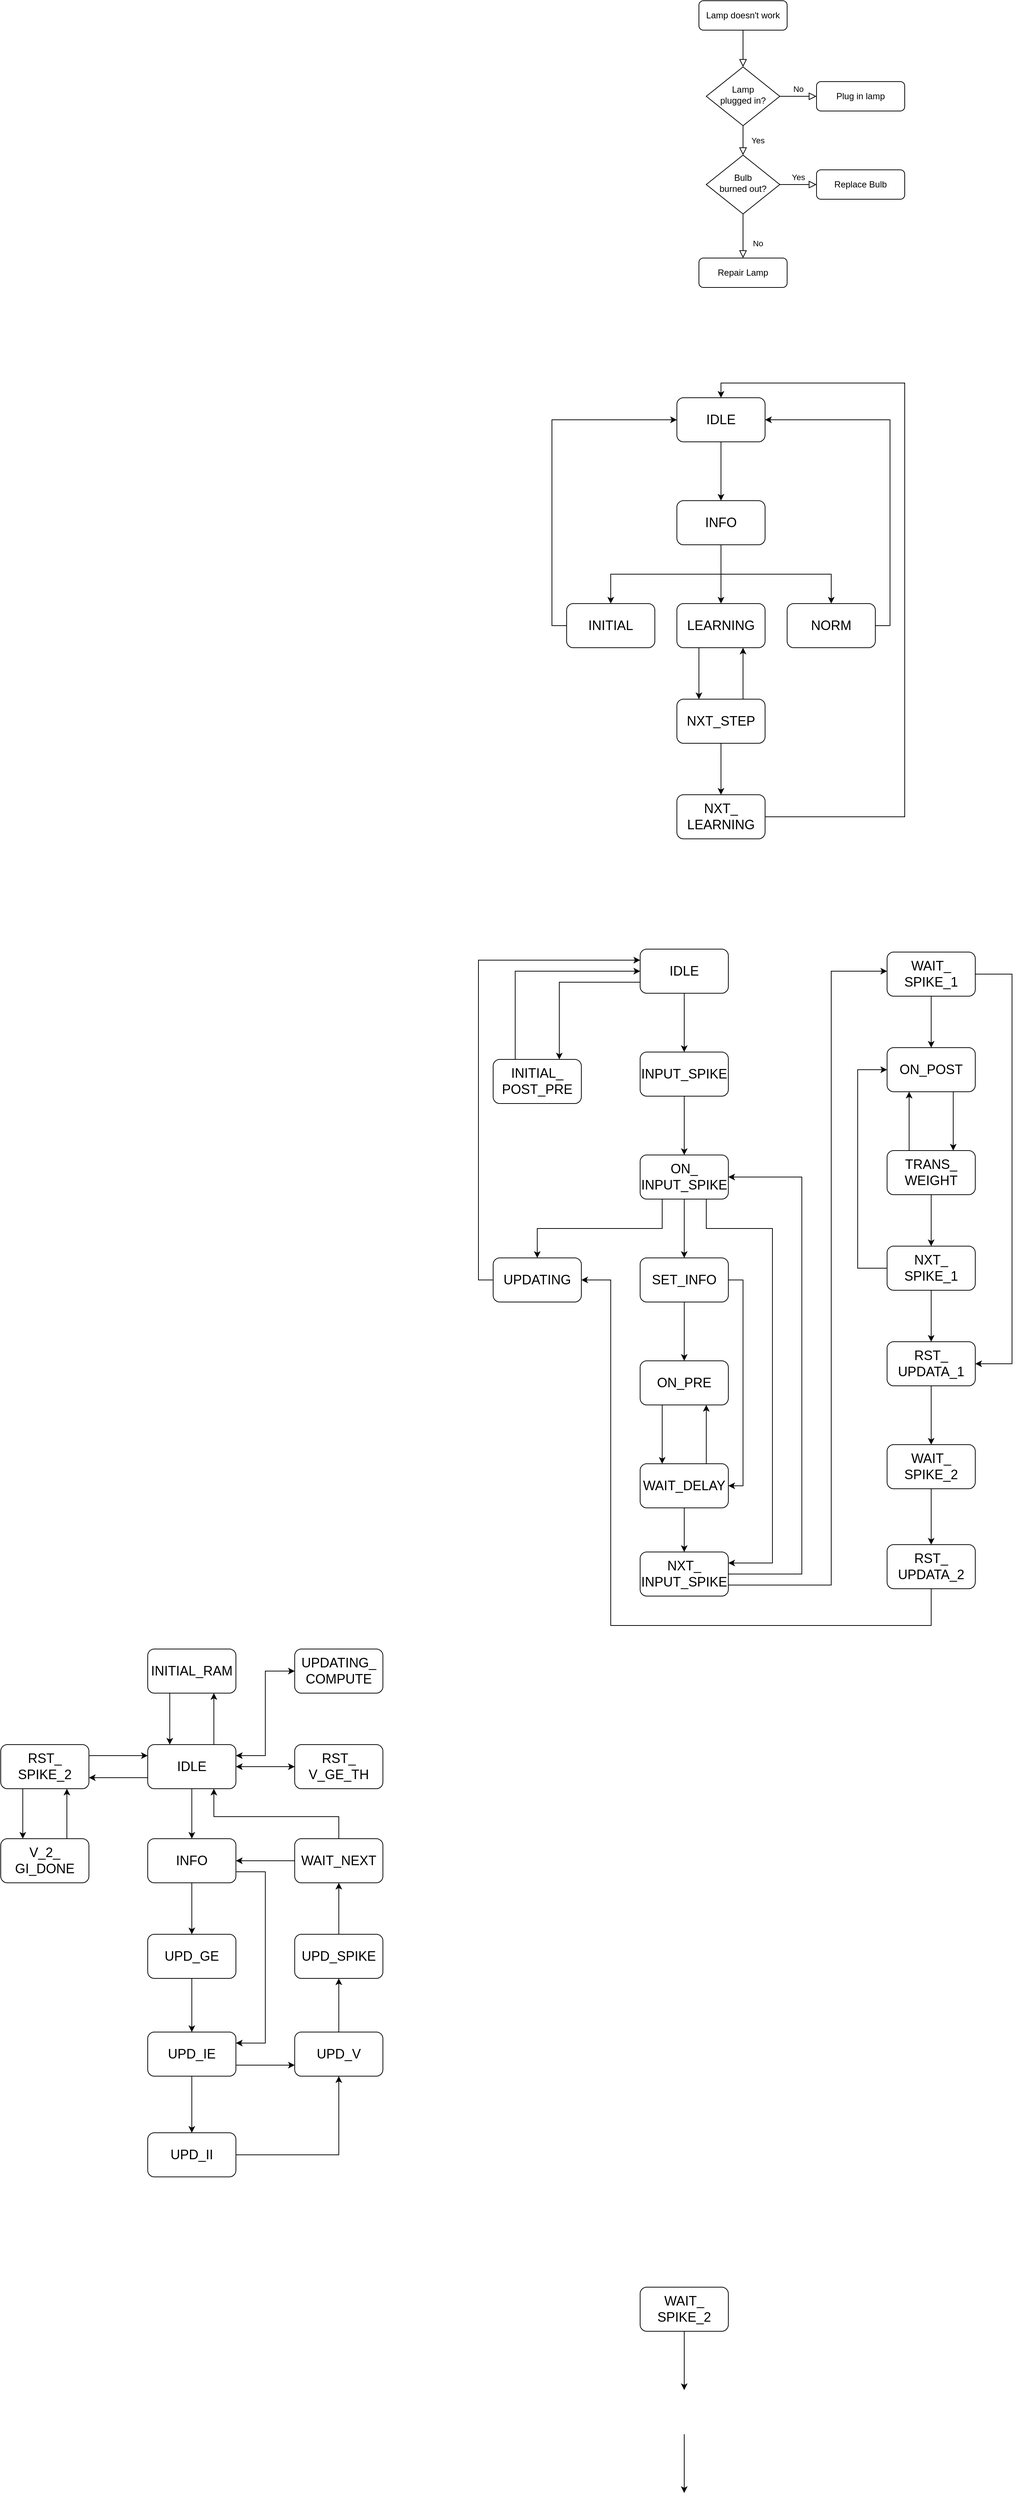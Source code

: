 <mxfile version="23.1.6" type="github">
  <diagram id="C5RBs43oDa-KdzZeNtuy" name="Page-1">
    <mxGraphModel dx="3267" dy="1254" grid="1" gridSize="10" guides="1" tooltips="1" connect="1" arrows="1" fold="1" page="1" pageScale="1" pageWidth="827" pageHeight="1169" math="0" shadow="0">
      <root>
        <mxCell id="WIyWlLk6GJQsqaUBKTNV-0" />
        <mxCell id="WIyWlLk6GJQsqaUBKTNV-1" parent="WIyWlLk6GJQsqaUBKTNV-0" />
        <mxCell id="WIyWlLk6GJQsqaUBKTNV-2" value="" style="rounded=0;html=1;jettySize=auto;orthogonalLoop=1;fontSize=11;endArrow=block;endFill=0;endSize=8;strokeWidth=1;shadow=0;labelBackgroundColor=none;edgeStyle=orthogonalEdgeStyle;" parent="WIyWlLk6GJQsqaUBKTNV-1" source="WIyWlLk6GJQsqaUBKTNV-3" target="WIyWlLk6GJQsqaUBKTNV-6" edge="1">
          <mxGeometry relative="1" as="geometry" />
        </mxCell>
        <mxCell id="WIyWlLk6GJQsqaUBKTNV-3" value="Lamp doesn&#39;t work" style="rounded=1;whiteSpace=wrap;html=1;fontSize=12;glass=0;strokeWidth=1;shadow=0;" parent="WIyWlLk6GJQsqaUBKTNV-1" vertex="1">
          <mxGeometry x="160" y="80" width="120" height="40" as="geometry" />
        </mxCell>
        <mxCell id="WIyWlLk6GJQsqaUBKTNV-4" value="Yes" style="rounded=0;html=1;jettySize=auto;orthogonalLoop=1;fontSize=11;endArrow=block;endFill=0;endSize=8;strokeWidth=1;shadow=0;labelBackgroundColor=none;edgeStyle=orthogonalEdgeStyle;" parent="WIyWlLk6GJQsqaUBKTNV-1" source="WIyWlLk6GJQsqaUBKTNV-6" target="WIyWlLk6GJQsqaUBKTNV-10" edge="1">
          <mxGeometry y="20" relative="1" as="geometry">
            <mxPoint as="offset" />
          </mxGeometry>
        </mxCell>
        <mxCell id="WIyWlLk6GJQsqaUBKTNV-5" value="No" style="edgeStyle=orthogonalEdgeStyle;rounded=0;html=1;jettySize=auto;orthogonalLoop=1;fontSize=11;endArrow=block;endFill=0;endSize=8;strokeWidth=1;shadow=0;labelBackgroundColor=none;" parent="WIyWlLk6GJQsqaUBKTNV-1" source="WIyWlLk6GJQsqaUBKTNV-6" target="WIyWlLk6GJQsqaUBKTNV-7" edge="1">
          <mxGeometry y="10" relative="1" as="geometry">
            <mxPoint as="offset" />
          </mxGeometry>
        </mxCell>
        <mxCell id="WIyWlLk6GJQsqaUBKTNV-6" value="Lamp&lt;br&gt;plugged in?" style="rhombus;whiteSpace=wrap;html=1;shadow=0;fontFamily=Helvetica;fontSize=12;align=center;strokeWidth=1;spacing=6;spacingTop=-4;" parent="WIyWlLk6GJQsqaUBKTNV-1" vertex="1">
          <mxGeometry x="170" y="170" width="100" height="80" as="geometry" />
        </mxCell>
        <mxCell id="WIyWlLk6GJQsqaUBKTNV-7" value="Plug in lamp" style="rounded=1;whiteSpace=wrap;html=1;fontSize=12;glass=0;strokeWidth=1;shadow=0;" parent="WIyWlLk6GJQsqaUBKTNV-1" vertex="1">
          <mxGeometry x="320" y="190" width="120" height="40" as="geometry" />
        </mxCell>
        <mxCell id="WIyWlLk6GJQsqaUBKTNV-8" value="No" style="rounded=0;html=1;jettySize=auto;orthogonalLoop=1;fontSize=11;endArrow=block;endFill=0;endSize=8;strokeWidth=1;shadow=0;labelBackgroundColor=none;edgeStyle=orthogonalEdgeStyle;" parent="WIyWlLk6GJQsqaUBKTNV-1" source="WIyWlLk6GJQsqaUBKTNV-10" target="WIyWlLk6GJQsqaUBKTNV-11" edge="1">
          <mxGeometry x="0.333" y="20" relative="1" as="geometry">
            <mxPoint as="offset" />
          </mxGeometry>
        </mxCell>
        <mxCell id="WIyWlLk6GJQsqaUBKTNV-9" value="Yes" style="edgeStyle=orthogonalEdgeStyle;rounded=0;html=1;jettySize=auto;orthogonalLoop=1;fontSize=11;endArrow=block;endFill=0;endSize=8;strokeWidth=1;shadow=0;labelBackgroundColor=none;" parent="WIyWlLk6GJQsqaUBKTNV-1" source="WIyWlLk6GJQsqaUBKTNV-10" target="WIyWlLk6GJQsqaUBKTNV-12" edge="1">
          <mxGeometry y="10" relative="1" as="geometry">
            <mxPoint as="offset" />
          </mxGeometry>
        </mxCell>
        <mxCell id="WIyWlLk6GJQsqaUBKTNV-10" value="Bulb&lt;br&gt;burned out?" style="rhombus;whiteSpace=wrap;html=1;shadow=0;fontFamily=Helvetica;fontSize=12;align=center;strokeWidth=1;spacing=6;spacingTop=-4;" parent="WIyWlLk6GJQsqaUBKTNV-1" vertex="1">
          <mxGeometry x="170" y="290" width="100" height="80" as="geometry" />
        </mxCell>
        <mxCell id="WIyWlLk6GJQsqaUBKTNV-11" value="Repair Lamp" style="rounded=1;whiteSpace=wrap;html=1;fontSize=12;glass=0;strokeWidth=1;shadow=0;" parent="WIyWlLk6GJQsqaUBKTNV-1" vertex="1">
          <mxGeometry x="160" y="430" width="120" height="40" as="geometry" />
        </mxCell>
        <mxCell id="WIyWlLk6GJQsqaUBKTNV-12" value="Replace Bulb" style="rounded=1;whiteSpace=wrap;html=1;fontSize=12;glass=0;strokeWidth=1;shadow=0;" parent="WIyWlLk6GJQsqaUBKTNV-1" vertex="1">
          <mxGeometry x="320" y="310" width="120" height="40" as="geometry" />
        </mxCell>
        <mxCell id="yngDn8SlQXvrHjI-wFZV-4" value="" style="edgeStyle=orthogonalEdgeStyle;rounded=0;orthogonalLoop=1;jettySize=auto;html=1;" parent="WIyWlLk6GJQsqaUBKTNV-1" source="yngDn8SlQXvrHjI-wFZV-0" target="yngDn8SlQXvrHjI-wFZV-3" edge="1">
          <mxGeometry relative="1" as="geometry" />
        </mxCell>
        <mxCell id="yngDn8SlQXvrHjI-wFZV-0" value="&lt;font style=&quot;font-size: 18px;&quot;&gt;IDLE&lt;/font&gt;" style="rounded=1;whiteSpace=wrap;html=1;" parent="WIyWlLk6GJQsqaUBKTNV-1" vertex="1">
          <mxGeometry x="130" y="620" width="120" height="60" as="geometry" />
        </mxCell>
        <mxCell id="yngDn8SlQXvrHjI-wFZV-6" value="" style="edgeStyle=orthogonalEdgeStyle;rounded=0;orthogonalLoop=1;jettySize=auto;html=1;" parent="WIyWlLk6GJQsqaUBKTNV-1" source="yngDn8SlQXvrHjI-wFZV-3" target="yngDn8SlQXvrHjI-wFZV-5" edge="1">
          <mxGeometry relative="1" as="geometry" />
        </mxCell>
        <mxCell id="yngDn8SlQXvrHjI-wFZV-3" value="&lt;font style=&quot;font-size: 18px;&quot;&gt;INFO&lt;/font&gt;" style="rounded=1;whiteSpace=wrap;html=1;" parent="WIyWlLk6GJQsqaUBKTNV-1" vertex="1">
          <mxGeometry x="130" y="760" width="120" height="60" as="geometry" />
        </mxCell>
        <mxCell id="yngDn8SlQXvrHjI-wFZV-8" value="" style="edgeStyle=orthogonalEdgeStyle;rounded=0;orthogonalLoop=1;jettySize=auto;html=1;" parent="WIyWlLk6GJQsqaUBKTNV-1" target="yngDn8SlQXvrHjI-wFZV-7" edge="1">
          <mxGeometry relative="1" as="geometry">
            <mxPoint x="190" y="860" as="sourcePoint" />
            <Array as="points">
              <mxPoint x="340" y="860" />
            </Array>
          </mxGeometry>
        </mxCell>
        <mxCell id="yngDn8SlQXvrHjI-wFZV-5" value="&lt;font style=&quot;font-size: 18px;&quot;&gt;LEARNING&lt;/font&gt;" style="rounded=1;whiteSpace=wrap;html=1;" parent="WIyWlLk6GJQsqaUBKTNV-1" vertex="1">
          <mxGeometry x="130" y="900" width="120" height="60" as="geometry" />
        </mxCell>
        <mxCell id="yngDn8SlQXvrHjI-wFZV-10" value="" style="edgeStyle=orthogonalEdgeStyle;rounded=0;orthogonalLoop=1;jettySize=auto;html=1;exitX=0.5;exitY=1;exitDx=0;exitDy=0;" parent="WIyWlLk6GJQsqaUBKTNV-1" source="yngDn8SlQXvrHjI-wFZV-5" target="yngDn8SlQXvrHjI-wFZV-9" edge="1">
          <mxGeometry relative="1" as="geometry">
            <Array as="points">
              <mxPoint x="160" y="960" />
            </Array>
          </mxGeometry>
        </mxCell>
        <mxCell id="yngDn8SlQXvrHjI-wFZV-16" style="edgeStyle=orthogonalEdgeStyle;rounded=0;orthogonalLoop=1;jettySize=auto;html=1;exitX=1;exitY=0.5;exitDx=0;exitDy=0;entryX=1;entryY=0.5;entryDx=0;entryDy=0;" parent="WIyWlLk6GJQsqaUBKTNV-1" source="yngDn8SlQXvrHjI-wFZV-7" target="yngDn8SlQXvrHjI-wFZV-0" edge="1">
          <mxGeometry relative="1" as="geometry" />
        </mxCell>
        <mxCell id="yngDn8SlQXvrHjI-wFZV-7" value="&lt;span style=&quot;font-size: 18px;&quot;&gt;NORM&lt;/span&gt;" style="whiteSpace=wrap;html=1;rounded=1;" parent="WIyWlLk6GJQsqaUBKTNV-1" vertex="1">
          <mxGeometry x="280" y="900" width="120" height="60" as="geometry" />
        </mxCell>
        <mxCell id="yngDn8SlQXvrHjI-wFZV-12" value="" style="edgeStyle=orthogonalEdgeStyle;rounded=0;orthogonalLoop=1;jettySize=auto;html=1;" parent="WIyWlLk6GJQsqaUBKTNV-1" source="yngDn8SlQXvrHjI-wFZV-9" target="yngDn8SlQXvrHjI-wFZV-11" edge="1">
          <mxGeometry relative="1" as="geometry" />
        </mxCell>
        <mxCell id="yngDn8SlQXvrHjI-wFZV-17" style="edgeStyle=orthogonalEdgeStyle;rounded=0;orthogonalLoop=1;jettySize=auto;html=1;exitX=0.75;exitY=0;exitDx=0;exitDy=0;entryX=0.75;entryY=1;entryDx=0;entryDy=0;" parent="WIyWlLk6GJQsqaUBKTNV-1" source="yngDn8SlQXvrHjI-wFZV-9" target="yngDn8SlQXvrHjI-wFZV-5" edge="1">
          <mxGeometry relative="1" as="geometry" />
        </mxCell>
        <mxCell id="yngDn8SlQXvrHjI-wFZV-9" value="&lt;span style=&quot;font-size: 18px;&quot;&gt;NXT_STEP&lt;/span&gt;" style="whiteSpace=wrap;html=1;rounded=1;" parent="WIyWlLk6GJQsqaUBKTNV-1" vertex="1">
          <mxGeometry x="130" y="1030" width="120" height="60" as="geometry" />
        </mxCell>
        <mxCell id="yngDn8SlQXvrHjI-wFZV-14" value="" style="edgeStyle=orthogonalEdgeStyle;rounded=0;orthogonalLoop=1;jettySize=auto;html=1;exitX=0.5;exitY=1;exitDx=0;exitDy=0;" parent="WIyWlLk6GJQsqaUBKTNV-1" source="yngDn8SlQXvrHjI-wFZV-3" target="yngDn8SlQXvrHjI-wFZV-13" edge="1">
          <mxGeometry relative="1" as="geometry" />
        </mxCell>
        <mxCell id="yngDn8SlQXvrHjI-wFZV-18" style="edgeStyle=orthogonalEdgeStyle;rounded=0;orthogonalLoop=1;jettySize=auto;html=1;exitX=1;exitY=0.5;exitDx=0;exitDy=0;entryX=0.5;entryY=0;entryDx=0;entryDy=0;" parent="WIyWlLk6GJQsqaUBKTNV-1" source="yngDn8SlQXvrHjI-wFZV-11" target="yngDn8SlQXvrHjI-wFZV-0" edge="1">
          <mxGeometry relative="1" as="geometry">
            <Array as="points">
              <mxPoint x="440" y="1190" />
              <mxPoint x="440" y="600" />
              <mxPoint x="190" y="600" />
            </Array>
          </mxGeometry>
        </mxCell>
        <mxCell id="yngDn8SlQXvrHjI-wFZV-11" value="&lt;span style=&quot;font-size: 18px;&quot;&gt;NXT_&lt;br&gt;LEARNING&lt;/span&gt;" style="whiteSpace=wrap;html=1;rounded=1;" parent="WIyWlLk6GJQsqaUBKTNV-1" vertex="1">
          <mxGeometry x="130" y="1160" width="120" height="60" as="geometry" />
        </mxCell>
        <mxCell id="yngDn8SlQXvrHjI-wFZV-15" style="edgeStyle=orthogonalEdgeStyle;rounded=0;orthogonalLoop=1;jettySize=auto;html=1;exitX=0;exitY=0.5;exitDx=0;exitDy=0;entryX=0;entryY=0.5;entryDx=0;entryDy=0;" parent="WIyWlLk6GJQsqaUBKTNV-1" source="yngDn8SlQXvrHjI-wFZV-13" target="yngDn8SlQXvrHjI-wFZV-0" edge="1">
          <mxGeometry relative="1" as="geometry" />
        </mxCell>
        <mxCell id="yngDn8SlQXvrHjI-wFZV-13" value="&lt;span style=&quot;font-size: 18px;&quot;&gt;INITIAL&lt;/span&gt;" style="whiteSpace=wrap;html=1;rounded=1;" parent="WIyWlLk6GJQsqaUBKTNV-1" vertex="1">
          <mxGeometry x="-20" y="900" width="120" height="60" as="geometry" />
        </mxCell>
        <mxCell id="yngDn8SlQXvrHjI-wFZV-21" value="" style="edgeStyle=orthogonalEdgeStyle;rounded=0;orthogonalLoop=1;jettySize=auto;html=1;" parent="WIyWlLk6GJQsqaUBKTNV-1" source="yngDn8SlQXvrHjI-wFZV-19" target="yngDn8SlQXvrHjI-wFZV-20" edge="1">
          <mxGeometry relative="1" as="geometry" />
        </mxCell>
        <mxCell id="yngDn8SlQXvrHjI-wFZV-54" style="edgeStyle=orthogonalEdgeStyle;rounded=0;orthogonalLoop=1;jettySize=auto;html=1;exitX=0;exitY=0.75;exitDx=0;exitDy=0;entryX=0.75;entryY=0;entryDx=0;entryDy=0;" parent="WIyWlLk6GJQsqaUBKTNV-1" source="yngDn8SlQXvrHjI-wFZV-19" target="yngDn8SlQXvrHjI-wFZV-53" edge="1">
          <mxGeometry relative="1" as="geometry" />
        </mxCell>
        <mxCell id="yngDn8SlQXvrHjI-wFZV-19" value="&lt;font style=&quot;font-size: 18px;&quot;&gt;IDLE&lt;/font&gt;" style="rounded=1;whiteSpace=wrap;html=1;" parent="WIyWlLk6GJQsqaUBKTNV-1" vertex="1">
          <mxGeometry x="80" y="1370" width="120" height="60" as="geometry" />
        </mxCell>
        <mxCell id="yngDn8SlQXvrHjI-wFZV-23" value="" style="edgeStyle=orthogonalEdgeStyle;rounded=0;orthogonalLoop=1;jettySize=auto;html=1;" parent="WIyWlLk6GJQsqaUBKTNV-1" source="yngDn8SlQXvrHjI-wFZV-20" target="yngDn8SlQXvrHjI-wFZV-22" edge="1">
          <mxGeometry relative="1" as="geometry" />
        </mxCell>
        <mxCell id="yngDn8SlQXvrHjI-wFZV-20" value="&lt;font style=&quot;font-size: 18px;&quot;&gt;INPUT_SPIKE&lt;/font&gt;" style="rounded=1;whiteSpace=wrap;html=1;" parent="WIyWlLk6GJQsqaUBKTNV-1" vertex="1">
          <mxGeometry x="80" y="1510" width="120" height="60" as="geometry" />
        </mxCell>
        <mxCell id="yngDn8SlQXvrHjI-wFZV-25" value="" style="edgeStyle=orthogonalEdgeStyle;rounded=0;orthogonalLoop=1;jettySize=auto;html=1;" parent="WIyWlLk6GJQsqaUBKTNV-1" source="yngDn8SlQXvrHjI-wFZV-22" target="yngDn8SlQXvrHjI-wFZV-24" edge="1">
          <mxGeometry relative="1" as="geometry" />
        </mxCell>
        <mxCell id="yngDn8SlQXvrHjI-wFZV-57" style="edgeStyle=orthogonalEdgeStyle;rounded=0;orthogonalLoop=1;jettySize=auto;html=1;exitX=0.5;exitY=1;exitDx=0;exitDy=0;" parent="WIyWlLk6GJQsqaUBKTNV-1" source="yngDn8SlQXvrHjI-wFZV-22" target="yngDn8SlQXvrHjI-wFZV-28" edge="1">
          <mxGeometry relative="1" as="geometry">
            <Array as="points">
              <mxPoint x="110" y="1710" />
              <mxPoint x="110" y="1750" />
              <mxPoint x="-60" y="1750" />
            </Array>
          </mxGeometry>
        </mxCell>
        <mxCell id="yngDn8SlQXvrHjI-wFZV-22" value="&lt;font style=&quot;font-size: 18px;&quot;&gt;ON_&lt;br&gt;INPUT_SPIKE&lt;/font&gt;" style="rounded=1;whiteSpace=wrap;html=1;" parent="WIyWlLk6GJQsqaUBKTNV-1" vertex="1">
          <mxGeometry x="80" y="1650" width="120" height="60" as="geometry" />
        </mxCell>
        <mxCell id="yngDn8SlQXvrHjI-wFZV-27" value="" style="edgeStyle=orthogonalEdgeStyle;rounded=0;orthogonalLoop=1;jettySize=auto;html=1;exitX=0.5;exitY=1;exitDx=0;exitDy=0;entryX=1;entryY=0.25;entryDx=0;entryDy=0;" parent="WIyWlLk6GJQsqaUBKTNV-1" source="yngDn8SlQXvrHjI-wFZV-22" target="yngDn8SlQXvrHjI-wFZV-26" edge="1">
          <mxGeometry relative="1" as="geometry">
            <Array as="points">
              <mxPoint x="170" y="1710" />
              <mxPoint x="170" y="1750" />
              <mxPoint x="260" y="1750" />
              <mxPoint x="260" y="2205" />
            </Array>
          </mxGeometry>
        </mxCell>
        <mxCell id="yngDn8SlQXvrHjI-wFZV-76" style="edgeStyle=orthogonalEdgeStyle;rounded=0;orthogonalLoop=1;jettySize=auto;html=1;exitX=1;exitY=0.5;exitDx=0;exitDy=0;entryX=1;entryY=0.5;entryDx=0;entryDy=0;" parent="WIyWlLk6GJQsqaUBKTNV-1" source="yngDn8SlQXvrHjI-wFZV-24" target="yngDn8SlQXvrHjI-wFZV-32" edge="1">
          <mxGeometry relative="1" as="geometry" />
        </mxCell>
        <mxCell id="yngDn8SlQXvrHjI-wFZV-24" value="&lt;font style=&quot;font-size: 18px;&quot;&gt;SET_INFO&lt;/font&gt;" style="rounded=1;whiteSpace=wrap;html=1;" parent="WIyWlLk6GJQsqaUBKTNV-1" vertex="1">
          <mxGeometry x="80" y="1790" width="120" height="60" as="geometry" />
        </mxCell>
        <mxCell id="yngDn8SlQXvrHjI-wFZV-62" style="edgeStyle=orthogonalEdgeStyle;rounded=0;orthogonalLoop=1;jettySize=auto;html=1;exitX=1;exitY=0.5;exitDx=0;exitDy=0;entryX=1;entryY=0.5;entryDx=0;entryDy=0;" parent="WIyWlLk6GJQsqaUBKTNV-1" source="yngDn8SlQXvrHjI-wFZV-26" target="yngDn8SlQXvrHjI-wFZV-22" edge="1">
          <mxGeometry relative="1" as="geometry">
            <Array as="points">
              <mxPoint x="300" y="2220" />
              <mxPoint x="300" y="1680" />
            </Array>
          </mxGeometry>
        </mxCell>
        <mxCell id="yngDn8SlQXvrHjI-wFZV-63" style="edgeStyle=orthogonalEdgeStyle;rounded=0;orthogonalLoop=1;jettySize=auto;html=1;exitX=1;exitY=0.75;exitDx=0;exitDy=0;" parent="WIyWlLk6GJQsqaUBKTNV-1" source="yngDn8SlQXvrHjI-wFZV-26" target="yngDn8SlQXvrHjI-wFZV-36" edge="1">
          <mxGeometry relative="1" as="geometry">
            <Array as="points">
              <mxPoint x="340" y="2235" />
              <mxPoint x="340" y="1400" />
              <mxPoint x="500" y="1400" />
            </Array>
          </mxGeometry>
        </mxCell>
        <mxCell id="yngDn8SlQXvrHjI-wFZV-26" value="&lt;font style=&quot;font-size: 18px;&quot;&gt;NXT_&lt;br&gt;INPUT_SPIKE&lt;/font&gt;" style="rounded=1;whiteSpace=wrap;html=1;" parent="WIyWlLk6GJQsqaUBKTNV-1" vertex="1">
          <mxGeometry x="80" y="2190" width="120" height="60" as="geometry" />
        </mxCell>
        <mxCell id="yngDn8SlQXvrHjI-wFZV-31" value="" style="edgeStyle=orthogonalEdgeStyle;rounded=0;orthogonalLoop=1;jettySize=auto;html=1;exitX=0.5;exitY=1;exitDx=0;exitDy=0;" parent="WIyWlLk6GJQsqaUBKTNV-1" source="yngDn8SlQXvrHjI-wFZV-24" target="yngDn8SlQXvrHjI-wFZV-30" edge="1">
          <mxGeometry relative="1" as="geometry" />
        </mxCell>
        <mxCell id="yngDn8SlQXvrHjI-wFZV-74" style="edgeStyle=orthogonalEdgeStyle;rounded=0;orthogonalLoop=1;jettySize=auto;html=1;exitX=0;exitY=0.5;exitDx=0;exitDy=0;entryX=0;entryY=0.25;entryDx=0;entryDy=0;" parent="WIyWlLk6GJQsqaUBKTNV-1" source="yngDn8SlQXvrHjI-wFZV-28" target="yngDn8SlQXvrHjI-wFZV-19" edge="1">
          <mxGeometry relative="1" as="geometry" />
        </mxCell>
        <mxCell id="yngDn8SlQXvrHjI-wFZV-28" value="&lt;font style=&quot;font-size: 18px;&quot;&gt;UPDATING&lt;/font&gt;" style="rounded=1;whiteSpace=wrap;html=1;" parent="WIyWlLk6GJQsqaUBKTNV-1" vertex="1">
          <mxGeometry x="-120" y="1790" width="120" height="60" as="geometry" />
        </mxCell>
        <mxCell id="yngDn8SlQXvrHjI-wFZV-33" value="" style="edgeStyle=orthogonalEdgeStyle;rounded=0;orthogonalLoop=1;jettySize=auto;html=1;" parent="WIyWlLk6GJQsqaUBKTNV-1" source="yngDn8SlQXvrHjI-wFZV-30" target="yngDn8SlQXvrHjI-wFZV-32" edge="1">
          <mxGeometry relative="1" as="geometry">
            <Array as="points">
              <mxPoint x="110" y="2020" />
              <mxPoint x="110" y="2020" />
            </Array>
          </mxGeometry>
        </mxCell>
        <mxCell id="yngDn8SlQXvrHjI-wFZV-30" value="&lt;font style=&quot;font-size: 18px;&quot;&gt;ON_PRE&lt;/font&gt;" style="rounded=1;whiteSpace=wrap;html=1;" parent="WIyWlLk6GJQsqaUBKTNV-1" vertex="1">
          <mxGeometry x="80" y="1930" width="120" height="60" as="geometry" />
        </mxCell>
        <mxCell id="yngDn8SlQXvrHjI-wFZV-58" style="edgeStyle=orthogonalEdgeStyle;rounded=0;orthogonalLoop=1;jettySize=auto;html=1;exitX=0.5;exitY=1;exitDx=0;exitDy=0;entryX=0.5;entryY=0;entryDx=0;entryDy=0;" parent="WIyWlLk6GJQsqaUBKTNV-1" source="yngDn8SlQXvrHjI-wFZV-32" target="yngDn8SlQXvrHjI-wFZV-26" edge="1">
          <mxGeometry relative="1" as="geometry" />
        </mxCell>
        <mxCell id="yngDn8SlQXvrHjI-wFZV-59" style="edgeStyle=orthogonalEdgeStyle;rounded=0;orthogonalLoop=1;jettySize=auto;html=1;exitX=0.75;exitY=0;exitDx=0;exitDy=0;entryX=0.75;entryY=1;entryDx=0;entryDy=0;" parent="WIyWlLk6GJQsqaUBKTNV-1" source="yngDn8SlQXvrHjI-wFZV-32" target="yngDn8SlQXvrHjI-wFZV-30" edge="1">
          <mxGeometry relative="1" as="geometry" />
        </mxCell>
        <mxCell id="yngDn8SlQXvrHjI-wFZV-32" value="&lt;font style=&quot;font-size: 18px;&quot;&gt;WAIT_DELAY&lt;/font&gt;" style="rounded=1;whiteSpace=wrap;html=1;" parent="WIyWlLk6GJQsqaUBKTNV-1" vertex="1">
          <mxGeometry x="80" y="2070" width="120" height="60" as="geometry" />
        </mxCell>
        <mxCell id="yngDn8SlQXvrHjI-wFZV-39" value="" style="edgeStyle=orthogonalEdgeStyle;rounded=0;orthogonalLoop=1;jettySize=auto;html=1;" parent="WIyWlLk6GJQsqaUBKTNV-1" source="yngDn8SlQXvrHjI-wFZV-36" target="yngDn8SlQXvrHjI-wFZV-38" edge="1">
          <mxGeometry relative="1" as="geometry" />
        </mxCell>
        <mxCell id="yngDn8SlQXvrHjI-wFZV-65" style="edgeStyle=orthogonalEdgeStyle;rounded=0;orthogonalLoop=1;jettySize=auto;html=1;exitX=1;exitY=0.5;exitDx=0;exitDy=0;entryX=1;entryY=0.5;entryDx=0;entryDy=0;" parent="WIyWlLk6GJQsqaUBKTNV-1" source="yngDn8SlQXvrHjI-wFZV-36" target="yngDn8SlQXvrHjI-wFZV-40" edge="1">
          <mxGeometry relative="1" as="geometry">
            <Array as="points">
              <mxPoint x="586" y="1404" />
              <mxPoint x="586" y="1934" />
            </Array>
          </mxGeometry>
        </mxCell>
        <mxCell id="yngDn8SlQXvrHjI-wFZV-36" value="&lt;font style=&quot;font-size: 18px;&quot;&gt;WAIT_&lt;br&gt;SPIKE_1&lt;/font&gt;" style="rounded=1;whiteSpace=wrap;html=1;" parent="WIyWlLk6GJQsqaUBKTNV-1" vertex="1">
          <mxGeometry x="416" y="1374" width="120" height="60" as="geometry" />
        </mxCell>
        <mxCell id="yngDn8SlQXvrHjI-wFZV-66" style="edgeStyle=orthogonalEdgeStyle;rounded=0;orthogonalLoop=1;jettySize=auto;html=1;exitX=0.75;exitY=1;exitDx=0;exitDy=0;entryX=0.75;entryY=0;entryDx=0;entryDy=0;" parent="WIyWlLk6GJQsqaUBKTNV-1" source="yngDn8SlQXvrHjI-wFZV-38" target="yngDn8SlQXvrHjI-wFZV-42" edge="1">
          <mxGeometry relative="1" as="geometry" />
        </mxCell>
        <mxCell id="yngDn8SlQXvrHjI-wFZV-38" value="&lt;font style=&quot;font-size: 18px;&quot;&gt;ON_POST&lt;/font&gt;" style="rounded=1;whiteSpace=wrap;html=1;" parent="WIyWlLk6GJQsqaUBKTNV-1" vertex="1">
          <mxGeometry x="416" y="1504" width="120" height="60" as="geometry" />
        </mxCell>
        <mxCell id="yngDn8SlQXvrHjI-wFZV-72" value="" style="edgeStyle=orthogonalEdgeStyle;rounded=0;orthogonalLoop=1;jettySize=auto;html=1;" parent="WIyWlLk6GJQsqaUBKTNV-1" source="yngDn8SlQXvrHjI-wFZV-40" target="yngDn8SlQXvrHjI-wFZV-71" edge="1">
          <mxGeometry relative="1" as="geometry" />
        </mxCell>
        <mxCell id="yngDn8SlQXvrHjI-wFZV-40" value="&lt;font style=&quot;font-size: 18px;&quot;&gt;RST_&lt;br&gt;UPDATA_1&lt;/font&gt;" style="rounded=1;whiteSpace=wrap;html=1;" parent="WIyWlLk6GJQsqaUBKTNV-1" vertex="1">
          <mxGeometry x="416" y="1904" width="120" height="60" as="geometry" />
        </mxCell>
        <mxCell id="yngDn8SlQXvrHjI-wFZV-45" value="" style="edgeStyle=orthogonalEdgeStyle;rounded=0;orthogonalLoop=1;jettySize=auto;html=1;" parent="WIyWlLk6GJQsqaUBKTNV-1" source="yngDn8SlQXvrHjI-wFZV-42" target="yngDn8SlQXvrHjI-wFZV-44" edge="1">
          <mxGeometry relative="1" as="geometry" />
        </mxCell>
        <mxCell id="yngDn8SlQXvrHjI-wFZV-68" style="edgeStyle=orthogonalEdgeStyle;rounded=0;orthogonalLoop=1;jettySize=auto;html=1;exitX=0.25;exitY=0;exitDx=0;exitDy=0;entryX=0.25;entryY=1;entryDx=0;entryDy=0;" parent="WIyWlLk6GJQsqaUBKTNV-1" source="yngDn8SlQXvrHjI-wFZV-42" target="yngDn8SlQXvrHjI-wFZV-38" edge="1">
          <mxGeometry relative="1" as="geometry" />
        </mxCell>
        <mxCell id="yngDn8SlQXvrHjI-wFZV-42" value="&lt;font style=&quot;font-size: 18px;&quot;&gt;TRANS_&lt;br&gt;WEIGHT&lt;/font&gt;" style="rounded=1;whiteSpace=wrap;html=1;" parent="WIyWlLk6GJQsqaUBKTNV-1" vertex="1">
          <mxGeometry x="416" y="1644" width="120" height="60" as="geometry" />
        </mxCell>
        <mxCell id="yngDn8SlQXvrHjI-wFZV-69" style="edgeStyle=orthogonalEdgeStyle;rounded=0;orthogonalLoop=1;jettySize=auto;html=1;exitX=0;exitY=0.5;exitDx=0;exitDy=0;entryX=0;entryY=0.5;entryDx=0;entryDy=0;" parent="WIyWlLk6GJQsqaUBKTNV-1" source="yngDn8SlQXvrHjI-wFZV-44" target="yngDn8SlQXvrHjI-wFZV-38" edge="1">
          <mxGeometry relative="1" as="geometry">
            <Array as="points">
              <mxPoint x="376" y="1804" />
              <mxPoint x="376" y="1534" />
            </Array>
          </mxGeometry>
        </mxCell>
        <mxCell id="yngDn8SlQXvrHjI-wFZV-70" style="edgeStyle=orthogonalEdgeStyle;rounded=0;orthogonalLoop=1;jettySize=auto;html=1;exitX=0.5;exitY=1;exitDx=0;exitDy=0;" parent="WIyWlLk6GJQsqaUBKTNV-1" source="yngDn8SlQXvrHjI-wFZV-44" target="yngDn8SlQXvrHjI-wFZV-40" edge="1">
          <mxGeometry relative="1" as="geometry" />
        </mxCell>
        <mxCell id="yngDn8SlQXvrHjI-wFZV-44" value="&lt;font style=&quot;font-size: 18px;&quot;&gt;NXT_&lt;br&gt;SPIKE_1&lt;/font&gt;" style="rounded=1;whiteSpace=wrap;html=1;" parent="WIyWlLk6GJQsqaUBKTNV-1" vertex="1">
          <mxGeometry x="416" y="1774" width="120" height="60" as="geometry" />
        </mxCell>
        <mxCell id="yngDn8SlQXvrHjI-wFZV-49" value="" style="edgeStyle=orthogonalEdgeStyle;rounded=0;orthogonalLoop=1;jettySize=auto;html=1;" parent="WIyWlLk6GJQsqaUBKTNV-1" source="yngDn8SlQXvrHjI-wFZV-46" edge="1">
          <mxGeometry relative="1" as="geometry">
            <mxPoint x="140" y="3330" as="targetPoint" />
          </mxGeometry>
        </mxCell>
        <mxCell id="yngDn8SlQXvrHjI-wFZV-46" value="&lt;font style=&quot;font-size: 18px;&quot;&gt;WAIT_&lt;br&gt;SPIKE_2&lt;/font&gt;" style="rounded=1;whiteSpace=wrap;html=1;" parent="WIyWlLk6GJQsqaUBKTNV-1" vertex="1">
          <mxGeometry x="80" y="3190" width="120" height="60" as="geometry" />
        </mxCell>
        <mxCell id="yngDn8SlQXvrHjI-wFZV-51" value="" style="edgeStyle=orthogonalEdgeStyle;rounded=0;orthogonalLoop=1;jettySize=auto;html=1;" parent="WIyWlLk6GJQsqaUBKTNV-1" edge="1">
          <mxGeometry relative="1" as="geometry">
            <mxPoint x="140" y="3470" as="targetPoint" />
            <mxPoint x="140" y="3390" as="sourcePoint" />
          </mxGeometry>
        </mxCell>
        <mxCell id="yngDn8SlQXvrHjI-wFZV-55" style="edgeStyle=orthogonalEdgeStyle;rounded=0;orthogonalLoop=1;jettySize=auto;html=1;exitX=0.25;exitY=0;exitDx=0;exitDy=0;entryX=0;entryY=0.5;entryDx=0;entryDy=0;" parent="WIyWlLk6GJQsqaUBKTNV-1" source="yngDn8SlQXvrHjI-wFZV-53" target="yngDn8SlQXvrHjI-wFZV-19" edge="1">
          <mxGeometry relative="1" as="geometry" />
        </mxCell>
        <mxCell id="yngDn8SlQXvrHjI-wFZV-53" value="&lt;font style=&quot;font-size: 18px;&quot;&gt;INITIAL_&lt;br&gt;POST_PRE&lt;/font&gt;" style="rounded=1;whiteSpace=wrap;html=1;" parent="WIyWlLk6GJQsqaUBKTNV-1" vertex="1">
          <mxGeometry x="-120" y="1520" width="120" height="60" as="geometry" />
        </mxCell>
        <mxCell id="yngDn8SlQXvrHjI-wFZV-73" style="edgeStyle=orthogonalEdgeStyle;rounded=0;orthogonalLoop=1;jettySize=auto;html=1;exitX=0.5;exitY=1;exitDx=0;exitDy=0;entryX=1;entryY=0.5;entryDx=0;entryDy=0;" parent="WIyWlLk6GJQsqaUBKTNV-1" source="kL40IcF_Q1Un9mVzanB_-0" target="yngDn8SlQXvrHjI-wFZV-28" edge="1">
          <mxGeometry relative="1" as="geometry">
            <Array as="points">
              <mxPoint x="476" y="2240" />
              <mxPoint x="476" y="2290" />
              <mxPoint x="40" y="2290" />
              <mxPoint x="40" y="1820" />
            </Array>
          </mxGeometry>
        </mxCell>
        <mxCell id="kL40IcF_Q1Un9mVzanB_-1" style="edgeStyle=orthogonalEdgeStyle;rounded=0;orthogonalLoop=1;jettySize=auto;html=1;exitX=0.5;exitY=1;exitDx=0;exitDy=0;" edge="1" parent="WIyWlLk6GJQsqaUBKTNV-1" source="yngDn8SlQXvrHjI-wFZV-71" target="kL40IcF_Q1Un9mVzanB_-0">
          <mxGeometry relative="1" as="geometry" />
        </mxCell>
        <mxCell id="yngDn8SlQXvrHjI-wFZV-71" value="&lt;font style=&quot;font-size: 18px;&quot;&gt;WAIT_&lt;br&gt;SPIKE_2&lt;/font&gt;" style="rounded=1;whiteSpace=wrap;html=1;" parent="WIyWlLk6GJQsqaUBKTNV-1" vertex="1">
          <mxGeometry x="416" y="2044" width="120" height="60" as="geometry" />
        </mxCell>
        <mxCell id="kL40IcF_Q1Un9mVzanB_-0" value="&lt;font style=&quot;font-size: 18px;&quot;&gt;RST_&lt;br&gt;UPDATA_2&lt;/font&gt;" style="rounded=1;whiteSpace=wrap;html=1;" vertex="1" parent="WIyWlLk6GJQsqaUBKTNV-1">
          <mxGeometry x="416" y="2180" width="120" height="60" as="geometry" />
        </mxCell>
        <mxCell id="kL40IcF_Q1Un9mVzanB_-4" value="" style="edgeStyle=orthogonalEdgeStyle;rounded=0;orthogonalLoop=1;jettySize=auto;html=1;" edge="1" parent="WIyWlLk6GJQsqaUBKTNV-1" source="kL40IcF_Q1Un9mVzanB_-2" target="kL40IcF_Q1Un9mVzanB_-3">
          <mxGeometry relative="1" as="geometry" />
        </mxCell>
        <mxCell id="kL40IcF_Q1Un9mVzanB_-28" style="edgeStyle=orthogonalEdgeStyle;rounded=0;orthogonalLoop=1;jettySize=auto;html=1;exitX=0.75;exitY=0;exitDx=0;exitDy=0;entryX=0.75;entryY=1;entryDx=0;entryDy=0;" edge="1" parent="WIyWlLk6GJQsqaUBKTNV-1" source="kL40IcF_Q1Un9mVzanB_-2" target="kL40IcF_Q1Un9mVzanB_-7">
          <mxGeometry relative="1" as="geometry" />
        </mxCell>
        <mxCell id="kL40IcF_Q1Un9mVzanB_-29" style="edgeStyle=orthogonalEdgeStyle;rounded=0;orthogonalLoop=1;jettySize=auto;html=1;exitX=1;exitY=0.25;exitDx=0;exitDy=0;entryX=0;entryY=0.5;entryDx=0;entryDy=0;" edge="1" parent="WIyWlLk6GJQsqaUBKTNV-1" source="kL40IcF_Q1Un9mVzanB_-2" target="kL40IcF_Q1Un9mVzanB_-8">
          <mxGeometry relative="1" as="geometry" />
        </mxCell>
        <mxCell id="kL40IcF_Q1Un9mVzanB_-38" style="edgeStyle=orthogonalEdgeStyle;rounded=0;orthogonalLoop=1;jettySize=auto;html=1;exitX=0;exitY=0.75;exitDx=0;exitDy=0;entryX=1;entryY=0.75;entryDx=0;entryDy=0;" edge="1" parent="WIyWlLk6GJQsqaUBKTNV-1" source="kL40IcF_Q1Un9mVzanB_-2" target="kL40IcF_Q1Un9mVzanB_-9">
          <mxGeometry relative="1" as="geometry" />
        </mxCell>
        <mxCell id="kL40IcF_Q1Un9mVzanB_-48" style="edgeStyle=orthogonalEdgeStyle;rounded=0;orthogonalLoop=1;jettySize=auto;html=1;exitX=1;exitY=0.5;exitDx=0;exitDy=0;entryX=0;entryY=0.5;entryDx=0;entryDy=0;" edge="1" parent="WIyWlLk6GJQsqaUBKTNV-1" source="kL40IcF_Q1Un9mVzanB_-2" target="kL40IcF_Q1Un9mVzanB_-44">
          <mxGeometry relative="1" as="geometry" />
        </mxCell>
        <mxCell id="kL40IcF_Q1Un9mVzanB_-2" value="&lt;font style=&quot;font-size: 18px;&quot;&gt;IDLE&lt;/font&gt;" style="rounded=1;whiteSpace=wrap;html=1;" vertex="1" parent="WIyWlLk6GJQsqaUBKTNV-1">
          <mxGeometry x="-590" y="2452" width="120" height="60" as="geometry" />
        </mxCell>
        <mxCell id="kL40IcF_Q1Un9mVzanB_-11" value="" style="edgeStyle=orthogonalEdgeStyle;rounded=0;orthogonalLoop=1;jettySize=auto;html=1;" edge="1" parent="WIyWlLk6GJQsqaUBKTNV-1" source="kL40IcF_Q1Un9mVzanB_-3" target="kL40IcF_Q1Un9mVzanB_-10">
          <mxGeometry relative="1" as="geometry" />
        </mxCell>
        <mxCell id="kL40IcF_Q1Un9mVzanB_-40" style="edgeStyle=orthogonalEdgeStyle;rounded=0;orthogonalLoop=1;jettySize=auto;html=1;exitX=1;exitY=0.75;exitDx=0;exitDy=0;entryX=1;entryY=0.25;entryDx=0;entryDy=0;" edge="1" parent="WIyWlLk6GJQsqaUBKTNV-1" source="kL40IcF_Q1Un9mVzanB_-3" target="kL40IcF_Q1Un9mVzanB_-12">
          <mxGeometry relative="1" as="geometry">
            <Array as="points">
              <mxPoint x="-430" y="2625" />
              <mxPoint x="-430" y="2858" />
            </Array>
          </mxGeometry>
        </mxCell>
        <mxCell id="kL40IcF_Q1Un9mVzanB_-3" value="&lt;font style=&quot;font-size: 18px;&quot;&gt;INFO&lt;/font&gt;" style="rounded=1;whiteSpace=wrap;html=1;" vertex="1" parent="WIyWlLk6GJQsqaUBKTNV-1">
          <mxGeometry x="-590" y="2580" width="120" height="60" as="geometry" />
        </mxCell>
        <mxCell id="kL40IcF_Q1Un9mVzanB_-34" style="edgeStyle=orthogonalEdgeStyle;rounded=0;orthogonalLoop=1;jettySize=auto;html=1;exitX=0.5;exitY=0;exitDx=0;exitDy=0;entryX=0.75;entryY=1;entryDx=0;entryDy=0;" edge="1" parent="WIyWlLk6GJQsqaUBKTNV-1" target="kL40IcF_Q1Un9mVzanB_-2">
          <mxGeometry relative="1" as="geometry">
            <mxPoint x="-330" y="2580" as="sourcePoint" />
            <Array as="points">
              <mxPoint x="-330" y="2550" />
              <mxPoint x="-500" y="2550" />
            </Array>
          </mxGeometry>
        </mxCell>
        <mxCell id="kL40IcF_Q1Un9mVzanB_-27" style="edgeStyle=orthogonalEdgeStyle;rounded=0;orthogonalLoop=1;jettySize=auto;html=1;exitX=0.25;exitY=1;exitDx=0;exitDy=0;entryX=0.25;entryY=0;entryDx=0;entryDy=0;" edge="1" parent="WIyWlLk6GJQsqaUBKTNV-1" source="kL40IcF_Q1Un9mVzanB_-7" target="kL40IcF_Q1Un9mVzanB_-2">
          <mxGeometry relative="1" as="geometry" />
        </mxCell>
        <mxCell id="kL40IcF_Q1Un9mVzanB_-7" value="&lt;font style=&quot;font-size: 18px;&quot;&gt;INITIAL_RAM&lt;/font&gt;" style="rounded=1;whiteSpace=wrap;html=1;" vertex="1" parent="WIyWlLk6GJQsqaUBKTNV-1">
          <mxGeometry x="-590" y="2322" width="120" height="60" as="geometry" />
        </mxCell>
        <mxCell id="kL40IcF_Q1Un9mVzanB_-47" style="edgeStyle=orthogonalEdgeStyle;rounded=0;orthogonalLoop=1;jettySize=auto;html=1;exitX=0;exitY=0.5;exitDx=0;exitDy=0;entryX=1;entryY=0.25;entryDx=0;entryDy=0;" edge="1" parent="WIyWlLk6GJQsqaUBKTNV-1" source="kL40IcF_Q1Un9mVzanB_-8" target="kL40IcF_Q1Un9mVzanB_-2">
          <mxGeometry relative="1" as="geometry" />
        </mxCell>
        <mxCell id="kL40IcF_Q1Un9mVzanB_-8" value="&lt;font style=&quot;font-size: 18px;&quot;&gt;UPDATING_&lt;br&gt;COMPUTE&lt;/font&gt;" style="rounded=1;whiteSpace=wrap;html=1;" vertex="1" parent="WIyWlLk6GJQsqaUBKTNV-1">
          <mxGeometry x="-390" y="2322" width="120" height="60" as="geometry" />
        </mxCell>
        <mxCell id="kL40IcF_Q1Un9mVzanB_-35" style="edgeStyle=orthogonalEdgeStyle;rounded=0;orthogonalLoop=1;jettySize=auto;html=1;exitX=0.25;exitY=1;exitDx=0;exitDy=0;entryX=0.25;entryY=0;entryDx=0;entryDy=0;" edge="1" parent="WIyWlLk6GJQsqaUBKTNV-1" source="kL40IcF_Q1Un9mVzanB_-9" target="kL40IcF_Q1Un9mVzanB_-25">
          <mxGeometry relative="1" as="geometry" />
        </mxCell>
        <mxCell id="kL40IcF_Q1Un9mVzanB_-37" style="edgeStyle=orthogonalEdgeStyle;rounded=0;orthogonalLoop=1;jettySize=auto;html=1;exitX=1;exitY=0.25;exitDx=0;exitDy=0;entryX=0;entryY=0.25;entryDx=0;entryDy=0;" edge="1" parent="WIyWlLk6GJQsqaUBKTNV-1" source="kL40IcF_Q1Un9mVzanB_-9" target="kL40IcF_Q1Un9mVzanB_-2">
          <mxGeometry relative="1" as="geometry" />
        </mxCell>
        <mxCell id="kL40IcF_Q1Un9mVzanB_-9" value="&lt;font style=&quot;font-size: 18px;&quot;&gt;RST_&lt;br&gt;SPIKE_2&lt;/font&gt;" style="rounded=1;whiteSpace=wrap;html=1;" vertex="1" parent="WIyWlLk6GJQsqaUBKTNV-1">
          <mxGeometry x="-790" y="2452" width="120" height="60" as="geometry" />
        </mxCell>
        <mxCell id="kL40IcF_Q1Un9mVzanB_-14" style="edgeStyle=orthogonalEdgeStyle;rounded=0;orthogonalLoop=1;jettySize=auto;html=1;exitX=0.5;exitY=1;exitDx=0;exitDy=0;entryX=0.5;entryY=0;entryDx=0;entryDy=0;" edge="1" parent="WIyWlLk6GJQsqaUBKTNV-1" source="kL40IcF_Q1Un9mVzanB_-10" target="kL40IcF_Q1Un9mVzanB_-12">
          <mxGeometry relative="1" as="geometry" />
        </mxCell>
        <mxCell id="kL40IcF_Q1Un9mVzanB_-10" value="&lt;font style=&quot;font-size: 18px;&quot;&gt;UPD_GE&lt;/font&gt;" style="rounded=1;whiteSpace=wrap;html=1;" vertex="1" parent="WIyWlLk6GJQsqaUBKTNV-1">
          <mxGeometry x="-590" y="2710" width="120" height="60" as="geometry" />
        </mxCell>
        <mxCell id="kL40IcF_Q1Un9mVzanB_-17" value="" style="edgeStyle=orthogonalEdgeStyle;rounded=0;orthogonalLoop=1;jettySize=auto;html=1;entryX=0.5;entryY=0;entryDx=0;entryDy=0;" edge="1" parent="WIyWlLk6GJQsqaUBKTNV-1" source="kL40IcF_Q1Un9mVzanB_-12" target="kL40IcF_Q1Un9mVzanB_-16">
          <mxGeometry relative="1" as="geometry">
            <mxPoint x="-530" y="2964" as="targetPoint" />
          </mxGeometry>
        </mxCell>
        <mxCell id="kL40IcF_Q1Un9mVzanB_-42" style="edgeStyle=orthogonalEdgeStyle;rounded=0;orthogonalLoop=1;jettySize=auto;html=1;exitX=1;exitY=0.75;exitDx=0;exitDy=0;entryX=0;entryY=0.75;entryDx=0;entryDy=0;" edge="1" parent="WIyWlLk6GJQsqaUBKTNV-1" source="kL40IcF_Q1Un9mVzanB_-12" target="kL40IcF_Q1Un9mVzanB_-18">
          <mxGeometry relative="1" as="geometry" />
        </mxCell>
        <mxCell id="kL40IcF_Q1Un9mVzanB_-12" value="&lt;font style=&quot;font-size: 18px;&quot;&gt;UPD_IE&lt;/font&gt;" style="rounded=1;whiteSpace=wrap;html=1;" vertex="1" parent="WIyWlLk6GJQsqaUBKTNV-1">
          <mxGeometry x="-590" y="2843" width="120" height="60" as="geometry" />
        </mxCell>
        <mxCell id="kL40IcF_Q1Un9mVzanB_-19" value="" style="edgeStyle=orthogonalEdgeStyle;rounded=0;orthogonalLoop=1;jettySize=auto;html=1;" edge="1" parent="WIyWlLk6GJQsqaUBKTNV-1" source="kL40IcF_Q1Un9mVzanB_-16" target="kL40IcF_Q1Un9mVzanB_-18">
          <mxGeometry relative="1" as="geometry" />
        </mxCell>
        <mxCell id="kL40IcF_Q1Un9mVzanB_-16" value="&lt;font style=&quot;font-size: 18px;&quot;&gt;UPD_II&lt;/font&gt;" style="rounded=1;whiteSpace=wrap;html=1;" vertex="1" parent="WIyWlLk6GJQsqaUBKTNV-1">
          <mxGeometry x="-590" y="2980" width="120" height="60" as="geometry" />
        </mxCell>
        <mxCell id="kL40IcF_Q1Un9mVzanB_-21" value="" style="edgeStyle=orthogonalEdgeStyle;rounded=0;orthogonalLoop=1;jettySize=auto;html=1;" edge="1" parent="WIyWlLk6GJQsqaUBKTNV-1" source="kL40IcF_Q1Un9mVzanB_-18" target="kL40IcF_Q1Un9mVzanB_-20">
          <mxGeometry relative="1" as="geometry" />
        </mxCell>
        <mxCell id="kL40IcF_Q1Un9mVzanB_-18" value="&lt;font style=&quot;font-size: 18px;&quot;&gt;UPD_V&lt;/font&gt;" style="rounded=1;whiteSpace=wrap;html=1;" vertex="1" parent="WIyWlLk6GJQsqaUBKTNV-1">
          <mxGeometry x="-390" y="2843" width="120" height="60" as="geometry" />
        </mxCell>
        <mxCell id="kL40IcF_Q1Un9mVzanB_-23" value="" style="edgeStyle=orthogonalEdgeStyle;rounded=0;orthogonalLoop=1;jettySize=auto;html=1;" edge="1" parent="WIyWlLk6GJQsqaUBKTNV-1" source="kL40IcF_Q1Un9mVzanB_-20" target="kL40IcF_Q1Un9mVzanB_-22">
          <mxGeometry relative="1" as="geometry" />
        </mxCell>
        <mxCell id="kL40IcF_Q1Un9mVzanB_-20" value="&lt;font style=&quot;font-size: 18px;&quot;&gt;UPD_SPIKE&lt;/font&gt;" style="rounded=1;whiteSpace=wrap;html=1;" vertex="1" parent="WIyWlLk6GJQsqaUBKTNV-1">
          <mxGeometry x="-390" y="2710" width="120" height="60" as="geometry" />
        </mxCell>
        <mxCell id="kL40IcF_Q1Un9mVzanB_-43" style="edgeStyle=orthogonalEdgeStyle;rounded=0;orthogonalLoop=1;jettySize=auto;html=1;exitX=0;exitY=0.5;exitDx=0;exitDy=0;entryX=1;entryY=0.5;entryDx=0;entryDy=0;" edge="1" parent="WIyWlLk6GJQsqaUBKTNV-1" source="kL40IcF_Q1Un9mVzanB_-22" target="kL40IcF_Q1Un9mVzanB_-3">
          <mxGeometry relative="1" as="geometry" />
        </mxCell>
        <mxCell id="kL40IcF_Q1Un9mVzanB_-22" value="&lt;font style=&quot;font-size: 18px;&quot;&gt;WAIT_NEXT&lt;/font&gt;" style="rounded=1;whiteSpace=wrap;html=1;" vertex="1" parent="WIyWlLk6GJQsqaUBKTNV-1">
          <mxGeometry x="-390" y="2580" width="120" height="60" as="geometry" />
        </mxCell>
        <mxCell id="kL40IcF_Q1Un9mVzanB_-36" style="edgeStyle=orthogonalEdgeStyle;rounded=0;orthogonalLoop=1;jettySize=auto;html=1;exitX=0.75;exitY=0;exitDx=0;exitDy=0;entryX=0.75;entryY=1;entryDx=0;entryDy=0;" edge="1" parent="WIyWlLk6GJQsqaUBKTNV-1" source="kL40IcF_Q1Un9mVzanB_-25" target="kL40IcF_Q1Un9mVzanB_-9">
          <mxGeometry relative="1" as="geometry" />
        </mxCell>
        <mxCell id="kL40IcF_Q1Un9mVzanB_-25" value="&lt;font style=&quot;font-size: 18px;&quot;&gt;V_2_&lt;br&gt;GI_DONE&lt;/font&gt;" style="rounded=1;whiteSpace=wrap;html=1;" vertex="1" parent="WIyWlLk6GJQsqaUBKTNV-1">
          <mxGeometry x="-790" y="2580" width="120" height="60" as="geometry" />
        </mxCell>
        <mxCell id="kL40IcF_Q1Un9mVzanB_-49" style="edgeStyle=orthogonalEdgeStyle;rounded=0;orthogonalLoop=1;jettySize=auto;html=1;entryX=1;entryY=0.5;entryDx=0;entryDy=0;exitX=0;exitY=0.5;exitDx=0;exitDy=0;" edge="1" parent="WIyWlLk6GJQsqaUBKTNV-1" source="kL40IcF_Q1Un9mVzanB_-44" target="kL40IcF_Q1Un9mVzanB_-2">
          <mxGeometry relative="1" as="geometry">
            <mxPoint x="-390" y="2497" as="sourcePoint" />
          </mxGeometry>
        </mxCell>
        <mxCell id="kL40IcF_Q1Un9mVzanB_-44" value="&lt;font style=&quot;font-size: 18px;&quot;&gt;RST_&lt;br&gt;V_GE_TH&lt;/font&gt;" style="rounded=1;whiteSpace=wrap;html=1;" vertex="1" parent="WIyWlLk6GJQsqaUBKTNV-1">
          <mxGeometry x="-390" y="2452" width="120" height="60" as="geometry" />
        </mxCell>
      </root>
    </mxGraphModel>
  </diagram>
</mxfile>
